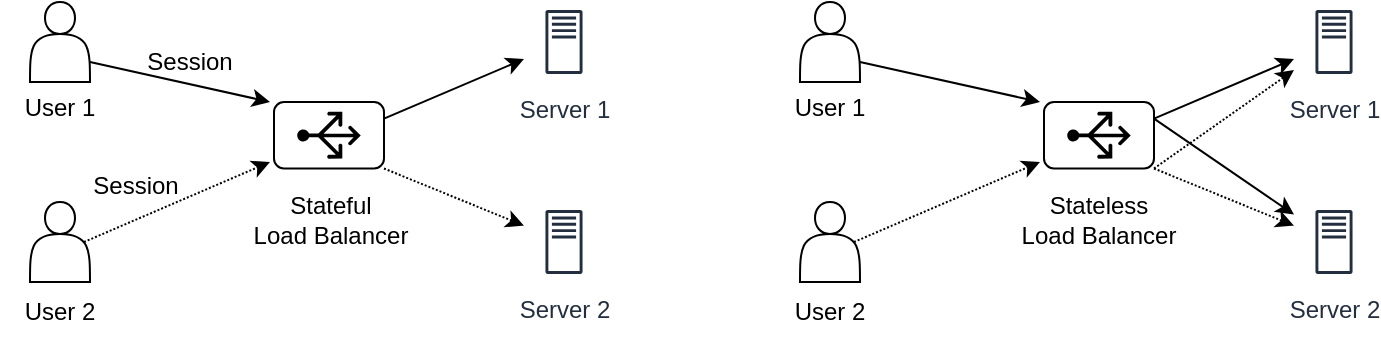 <mxfile version="21.6.6" type="github">
  <diagram name="Page-1" id="IpIZHipiZmfi_9Dl7z55">
    <mxGraphModel dx="954" dy="497" grid="1" gridSize="10" guides="1" tooltips="1" connect="1" arrows="1" fold="1" page="1" pageScale="1" pageWidth="850" pageHeight="1100" math="0" shadow="0">
      <root>
        <mxCell id="0" />
        <mxCell id="1" parent="0" />
        <mxCell id="NkLDDhdEy8TB52Z4eJ05-1" value="" style="group" vertex="1" connectable="0" parent="1">
          <mxGeometry x="162" y="190" width="55" height="33.25" as="geometry" />
        </mxCell>
        <mxCell id="NkLDDhdEy8TB52Z4eJ05-2" value="" style="rounded=1;whiteSpace=wrap;html=1;" vertex="1" parent="NkLDDhdEy8TB52Z4eJ05-1">
          <mxGeometry width="55" height="33.25" as="geometry" />
        </mxCell>
        <mxCell id="NkLDDhdEy8TB52Z4eJ05-3" value="" style="sketch=0;aspect=fixed;pointerEvents=1;shadow=0;dashed=0;html=1;strokeColor=none;labelPosition=center;verticalLabelPosition=bottom;verticalAlign=top;align=center;fillColor=#000000;shape=mxgraph.azure.load_balancer_generic;direction=north;strokeWidth=1;" vertex="1" parent="NkLDDhdEy8TB52Z4eJ05-1">
          <mxGeometry x="11.62" y="4.87" width="31.76" height="23.5" as="geometry" />
        </mxCell>
        <mxCell id="NkLDDhdEy8TB52Z4eJ05-4" value="Stateful &lt;br&gt;Load Balancer" style="text;html=1;strokeColor=none;fillColor=none;align=center;verticalAlign=middle;whiteSpace=wrap;rounded=0;" vertex="1" parent="1">
          <mxGeometry x="149" y="230.87" width="83" height="37.13" as="geometry" />
        </mxCell>
        <mxCell id="NkLDDhdEy8TB52Z4eJ05-9" value="" style="shape=actor;whiteSpace=wrap;html=1;" vertex="1" parent="1">
          <mxGeometry x="40" y="140" width="30" height="40" as="geometry" />
        </mxCell>
        <mxCell id="NkLDDhdEy8TB52Z4eJ05-10" value="" style="shape=actor;whiteSpace=wrap;html=1;" vertex="1" parent="1">
          <mxGeometry x="40" y="240" width="30" height="40" as="geometry" />
        </mxCell>
        <mxCell id="NkLDDhdEy8TB52Z4eJ05-14" value="Server 1" style="sketch=0;outlineConnect=0;fontColor=#232F3E;gradientColor=none;strokeColor=#232F3E;fillColor=#ffffff;dashed=0;verticalLabelPosition=bottom;verticalAlign=top;align=center;html=1;fontSize=12;fontStyle=0;aspect=fixed;shape=mxgraph.aws4.resourceIcon;resIcon=mxgraph.aws4.traditional_server;" vertex="1" parent="1">
          <mxGeometry x="287" y="140" width="40" height="40" as="geometry" />
        </mxCell>
        <mxCell id="NkLDDhdEy8TB52Z4eJ05-15" value="Server 2" style="sketch=0;outlineConnect=0;fontColor=#232F3E;gradientColor=none;strokeColor=#232F3E;fillColor=#ffffff;dashed=0;verticalLabelPosition=bottom;verticalAlign=top;align=center;html=1;fontSize=12;fontStyle=0;aspect=fixed;shape=mxgraph.aws4.resourceIcon;resIcon=mxgraph.aws4.traditional_server;" vertex="1" parent="1">
          <mxGeometry x="287" y="240" width="40" height="40" as="geometry" />
        </mxCell>
        <mxCell id="NkLDDhdEy8TB52Z4eJ05-25" value="" style="endArrow=classic;html=1;rounded=0;exitX=0.9;exitY=0.5;exitDx=0;exitDy=0;exitPerimeter=0;dashed=1;dashPattern=1 1;" edge="1" parent="1" source="NkLDDhdEy8TB52Z4eJ05-10">
          <mxGeometry width="50" height="50" relative="1" as="geometry">
            <mxPoint x="90" y="370" as="sourcePoint" />
            <mxPoint x="160" y="220" as="targetPoint" />
          </mxGeometry>
        </mxCell>
        <mxCell id="NkLDDhdEy8TB52Z4eJ05-26" value="" style="endArrow=classic;html=1;rounded=0;exitX=1;exitY=1;exitDx=0;exitDy=0;dashed=1;dashPattern=1 1;" edge="1" parent="1" source="NkLDDhdEy8TB52Z4eJ05-2" target="NkLDDhdEy8TB52Z4eJ05-15">
          <mxGeometry width="50" height="50" relative="1" as="geometry">
            <mxPoint x="427" y="290" as="sourcePoint" />
            <mxPoint x="477" y="240" as="targetPoint" />
          </mxGeometry>
        </mxCell>
        <mxCell id="NkLDDhdEy8TB52Z4eJ05-27" value="" style="endArrow=classic;html=1;rounded=0;exitX=1;exitY=0.25;exitDx=0;exitDy=0;" edge="1" parent="1" source="NkLDDhdEy8TB52Z4eJ05-2" target="NkLDDhdEy8TB52Z4eJ05-14">
          <mxGeometry width="50" height="50" relative="1" as="geometry">
            <mxPoint x="427" y="290" as="sourcePoint" />
            <mxPoint x="477" y="240" as="targetPoint" />
          </mxGeometry>
        </mxCell>
        <mxCell id="NkLDDhdEy8TB52Z4eJ05-28" value="" style="endArrow=classic;html=1;rounded=0;exitX=1;exitY=0.75;exitDx=0;exitDy=0;" edge="1" parent="1" source="NkLDDhdEy8TB52Z4eJ05-9">
          <mxGeometry relative="1" as="geometry">
            <mxPoint x="370" y="260" as="sourcePoint" />
            <mxPoint x="160" y="190" as="targetPoint" />
          </mxGeometry>
        </mxCell>
        <mxCell id="NkLDDhdEy8TB52Z4eJ05-31" value="Session" style="text;html=1;strokeColor=none;fillColor=none;align=center;verticalAlign=middle;whiteSpace=wrap;rounded=0;" vertex="1" parent="1">
          <mxGeometry x="90" y="155" width="60" height="30" as="geometry" />
        </mxCell>
        <mxCell id="NkLDDhdEy8TB52Z4eJ05-32" value="Session" style="text;html=1;strokeColor=none;fillColor=none;align=center;verticalAlign=middle;whiteSpace=wrap;rounded=0;" vertex="1" parent="1">
          <mxGeometry x="63" y="217" width="60" height="30" as="geometry" />
        </mxCell>
        <mxCell id="NkLDDhdEy8TB52Z4eJ05-33" value="User 1" style="text;html=1;strokeColor=none;fillColor=none;align=center;verticalAlign=middle;whiteSpace=wrap;rounded=0;" vertex="1" parent="1">
          <mxGeometry x="25" y="178" width="60" height="30" as="geometry" />
        </mxCell>
        <mxCell id="NkLDDhdEy8TB52Z4eJ05-34" value="User 2" style="text;html=1;strokeColor=none;fillColor=none;align=center;verticalAlign=middle;whiteSpace=wrap;rounded=0;" vertex="1" parent="1">
          <mxGeometry x="25" y="280" width="60" height="30" as="geometry" />
        </mxCell>
        <mxCell id="NkLDDhdEy8TB52Z4eJ05-39" value="" style="group" vertex="1" connectable="0" parent="1">
          <mxGeometry x="547" y="190" width="55" height="33.25" as="geometry" />
        </mxCell>
        <mxCell id="NkLDDhdEy8TB52Z4eJ05-40" value="" style="rounded=1;whiteSpace=wrap;html=1;" vertex="1" parent="NkLDDhdEy8TB52Z4eJ05-39">
          <mxGeometry width="55" height="33.25" as="geometry" />
        </mxCell>
        <mxCell id="NkLDDhdEy8TB52Z4eJ05-41" value="" style="sketch=0;aspect=fixed;pointerEvents=1;shadow=0;dashed=0;html=1;strokeColor=none;labelPosition=center;verticalLabelPosition=bottom;verticalAlign=top;align=center;fillColor=#000000;shape=mxgraph.azure.load_balancer_generic;direction=north;strokeWidth=1;" vertex="1" parent="NkLDDhdEy8TB52Z4eJ05-39">
          <mxGeometry x="11.62" y="4.87" width="31.76" height="23.5" as="geometry" />
        </mxCell>
        <mxCell id="NkLDDhdEy8TB52Z4eJ05-43" value="" style="shape=actor;whiteSpace=wrap;html=1;" vertex="1" parent="1">
          <mxGeometry x="425" y="140" width="30" height="40" as="geometry" />
        </mxCell>
        <mxCell id="NkLDDhdEy8TB52Z4eJ05-44" value="" style="shape=actor;whiteSpace=wrap;html=1;" vertex="1" parent="1">
          <mxGeometry x="425" y="240" width="30" height="40" as="geometry" />
        </mxCell>
        <mxCell id="NkLDDhdEy8TB52Z4eJ05-45" value="Server 1" style="sketch=0;outlineConnect=0;fontColor=#232F3E;gradientColor=none;strokeColor=#232F3E;fillColor=#ffffff;dashed=0;verticalLabelPosition=bottom;verticalAlign=top;align=center;html=1;fontSize=12;fontStyle=0;aspect=fixed;shape=mxgraph.aws4.resourceIcon;resIcon=mxgraph.aws4.traditional_server;" vertex="1" parent="1">
          <mxGeometry x="672" y="140" width="40" height="40" as="geometry" />
        </mxCell>
        <mxCell id="NkLDDhdEy8TB52Z4eJ05-46" value="Server 2" style="sketch=0;outlineConnect=0;fontColor=#232F3E;gradientColor=none;strokeColor=#232F3E;fillColor=#ffffff;dashed=0;verticalLabelPosition=bottom;verticalAlign=top;align=center;html=1;fontSize=12;fontStyle=0;aspect=fixed;shape=mxgraph.aws4.resourceIcon;resIcon=mxgraph.aws4.traditional_server;" vertex="1" parent="1">
          <mxGeometry x="672" y="240" width="40" height="40" as="geometry" />
        </mxCell>
        <mxCell id="NkLDDhdEy8TB52Z4eJ05-47" value="" style="endArrow=classic;html=1;rounded=0;exitX=0.9;exitY=0.5;exitDx=0;exitDy=0;exitPerimeter=0;dashed=1;dashPattern=1 1;" edge="1" parent="1" source="NkLDDhdEy8TB52Z4eJ05-44">
          <mxGeometry width="50" height="50" relative="1" as="geometry">
            <mxPoint x="475" y="370" as="sourcePoint" />
            <mxPoint x="545" y="220" as="targetPoint" />
          </mxGeometry>
        </mxCell>
        <mxCell id="NkLDDhdEy8TB52Z4eJ05-48" value="" style="endArrow=classic;html=1;rounded=0;exitX=1;exitY=1;exitDx=0;exitDy=0;dashed=1;dashPattern=1 1;" edge="1" parent="1" source="NkLDDhdEy8TB52Z4eJ05-40" target="NkLDDhdEy8TB52Z4eJ05-45">
          <mxGeometry width="50" height="50" relative="1" as="geometry">
            <mxPoint x="812" y="290" as="sourcePoint" />
            <mxPoint x="862" y="240" as="targetPoint" />
          </mxGeometry>
        </mxCell>
        <mxCell id="NkLDDhdEy8TB52Z4eJ05-49" value="" style="endArrow=classic;html=1;rounded=0;exitX=1;exitY=0.25;exitDx=0;exitDy=0;" edge="1" parent="1" source="NkLDDhdEy8TB52Z4eJ05-40" target="NkLDDhdEy8TB52Z4eJ05-45">
          <mxGeometry width="50" height="50" relative="1" as="geometry">
            <mxPoint x="812" y="290" as="sourcePoint" />
            <mxPoint x="862" y="240" as="targetPoint" />
          </mxGeometry>
        </mxCell>
        <mxCell id="NkLDDhdEy8TB52Z4eJ05-50" value="" style="endArrow=classic;html=1;rounded=0;exitX=1;exitY=0.75;exitDx=0;exitDy=0;" edge="1" parent="1" source="NkLDDhdEy8TB52Z4eJ05-43">
          <mxGeometry relative="1" as="geometry">
            <mxPoint x="755" y="260" as="sourcePoint" />
            <mxPoint x="545" y="190" as="targetPoint" />
          </mxGeometry>
        </mxCell>
        <mxCell id="NkLDDhdEy8TB52Z4eJ05-53" value="User 1" style="text;html=1;strokeColor=none;fillColor=none;align=center;verticalAlign=middle;whiteSpace=wrap;rounded=0;" vertex="1" parent="1">
          <mxGeometry x="410" y="178" width="60" height="30" as="geometry" />
        </mxCell>
        <mxCell id="NkLDDhdEy8TB52Z4eJ05-54" value="User 2" style="text;html=1;strokeColor=none;fillColor=none;align=center;verticalAlign=middle;whiteSpace=wrap;rounded=0;" vertex="1" parent="1">
          <mxGeometry x="410" y="280" width="60" height="30" as="geometry" />
        </mxCell>
        <mxCell id="NkLDDhdEy8TB52Z4eJ05-55" value="" style="endArrow=classic;html=1;rounded=0;exitX=1;exitY=0.25;exitDx=0;exitDy=0;" edge="1" parent="1" source="NkLDDhdEy8TB52Z4eJ05-40" target="NkLDDhdEy8TB52Z4eJ05-46">
          <mxGeometry width="50" height="50" relative="1" as="geometry">
            <mxPoint x="400" y="290" as="sourcePoint" />
            <mxPoint x="450" y="240" as="targetPoint" />
          </mxGeometry>
        </mxCell>
        <mxCell id="NkLDDhdEy8TB52Z4eJ05-56" value="" style="endArrow=classic;html=1;rounded=0;exitX=1;exitY=1;exitDx=0;exitDy=0;dashed=1;dashPattern=1 1;" edge="1" parent="1" source="NkLDDhdEy8TB52Z4eJ05-40" target="NkLDDhdEy8TB52Z4eJ05-46">
          <mxGeometry width="50" height="50" relative="1" as="geometry">
            <mxPoint x="400" y="290" as="sourcePoint" />
            <mxPoint x="450" y="240" as="targetPoint" />
          </mxGeometry>
        </mxCell>
        <mxCell id="NkLDDhdEy8TB52Z4eJ05-58" value="Stateless&lt;br&gt;Load Balancer" style="text;html=1;strokeColor=none;fillColor=none;align=center;verticalAlign=middle;whiteSpace=wrap;rounded=0;" vertex="1" parent="1">
          <mxGeometry x="533" y="230.87" width="83" height="37.13" as="geometry" />
        </mxCell>
      </root>
    </mxGraphModel>
  </diagram>
</mxfile>
